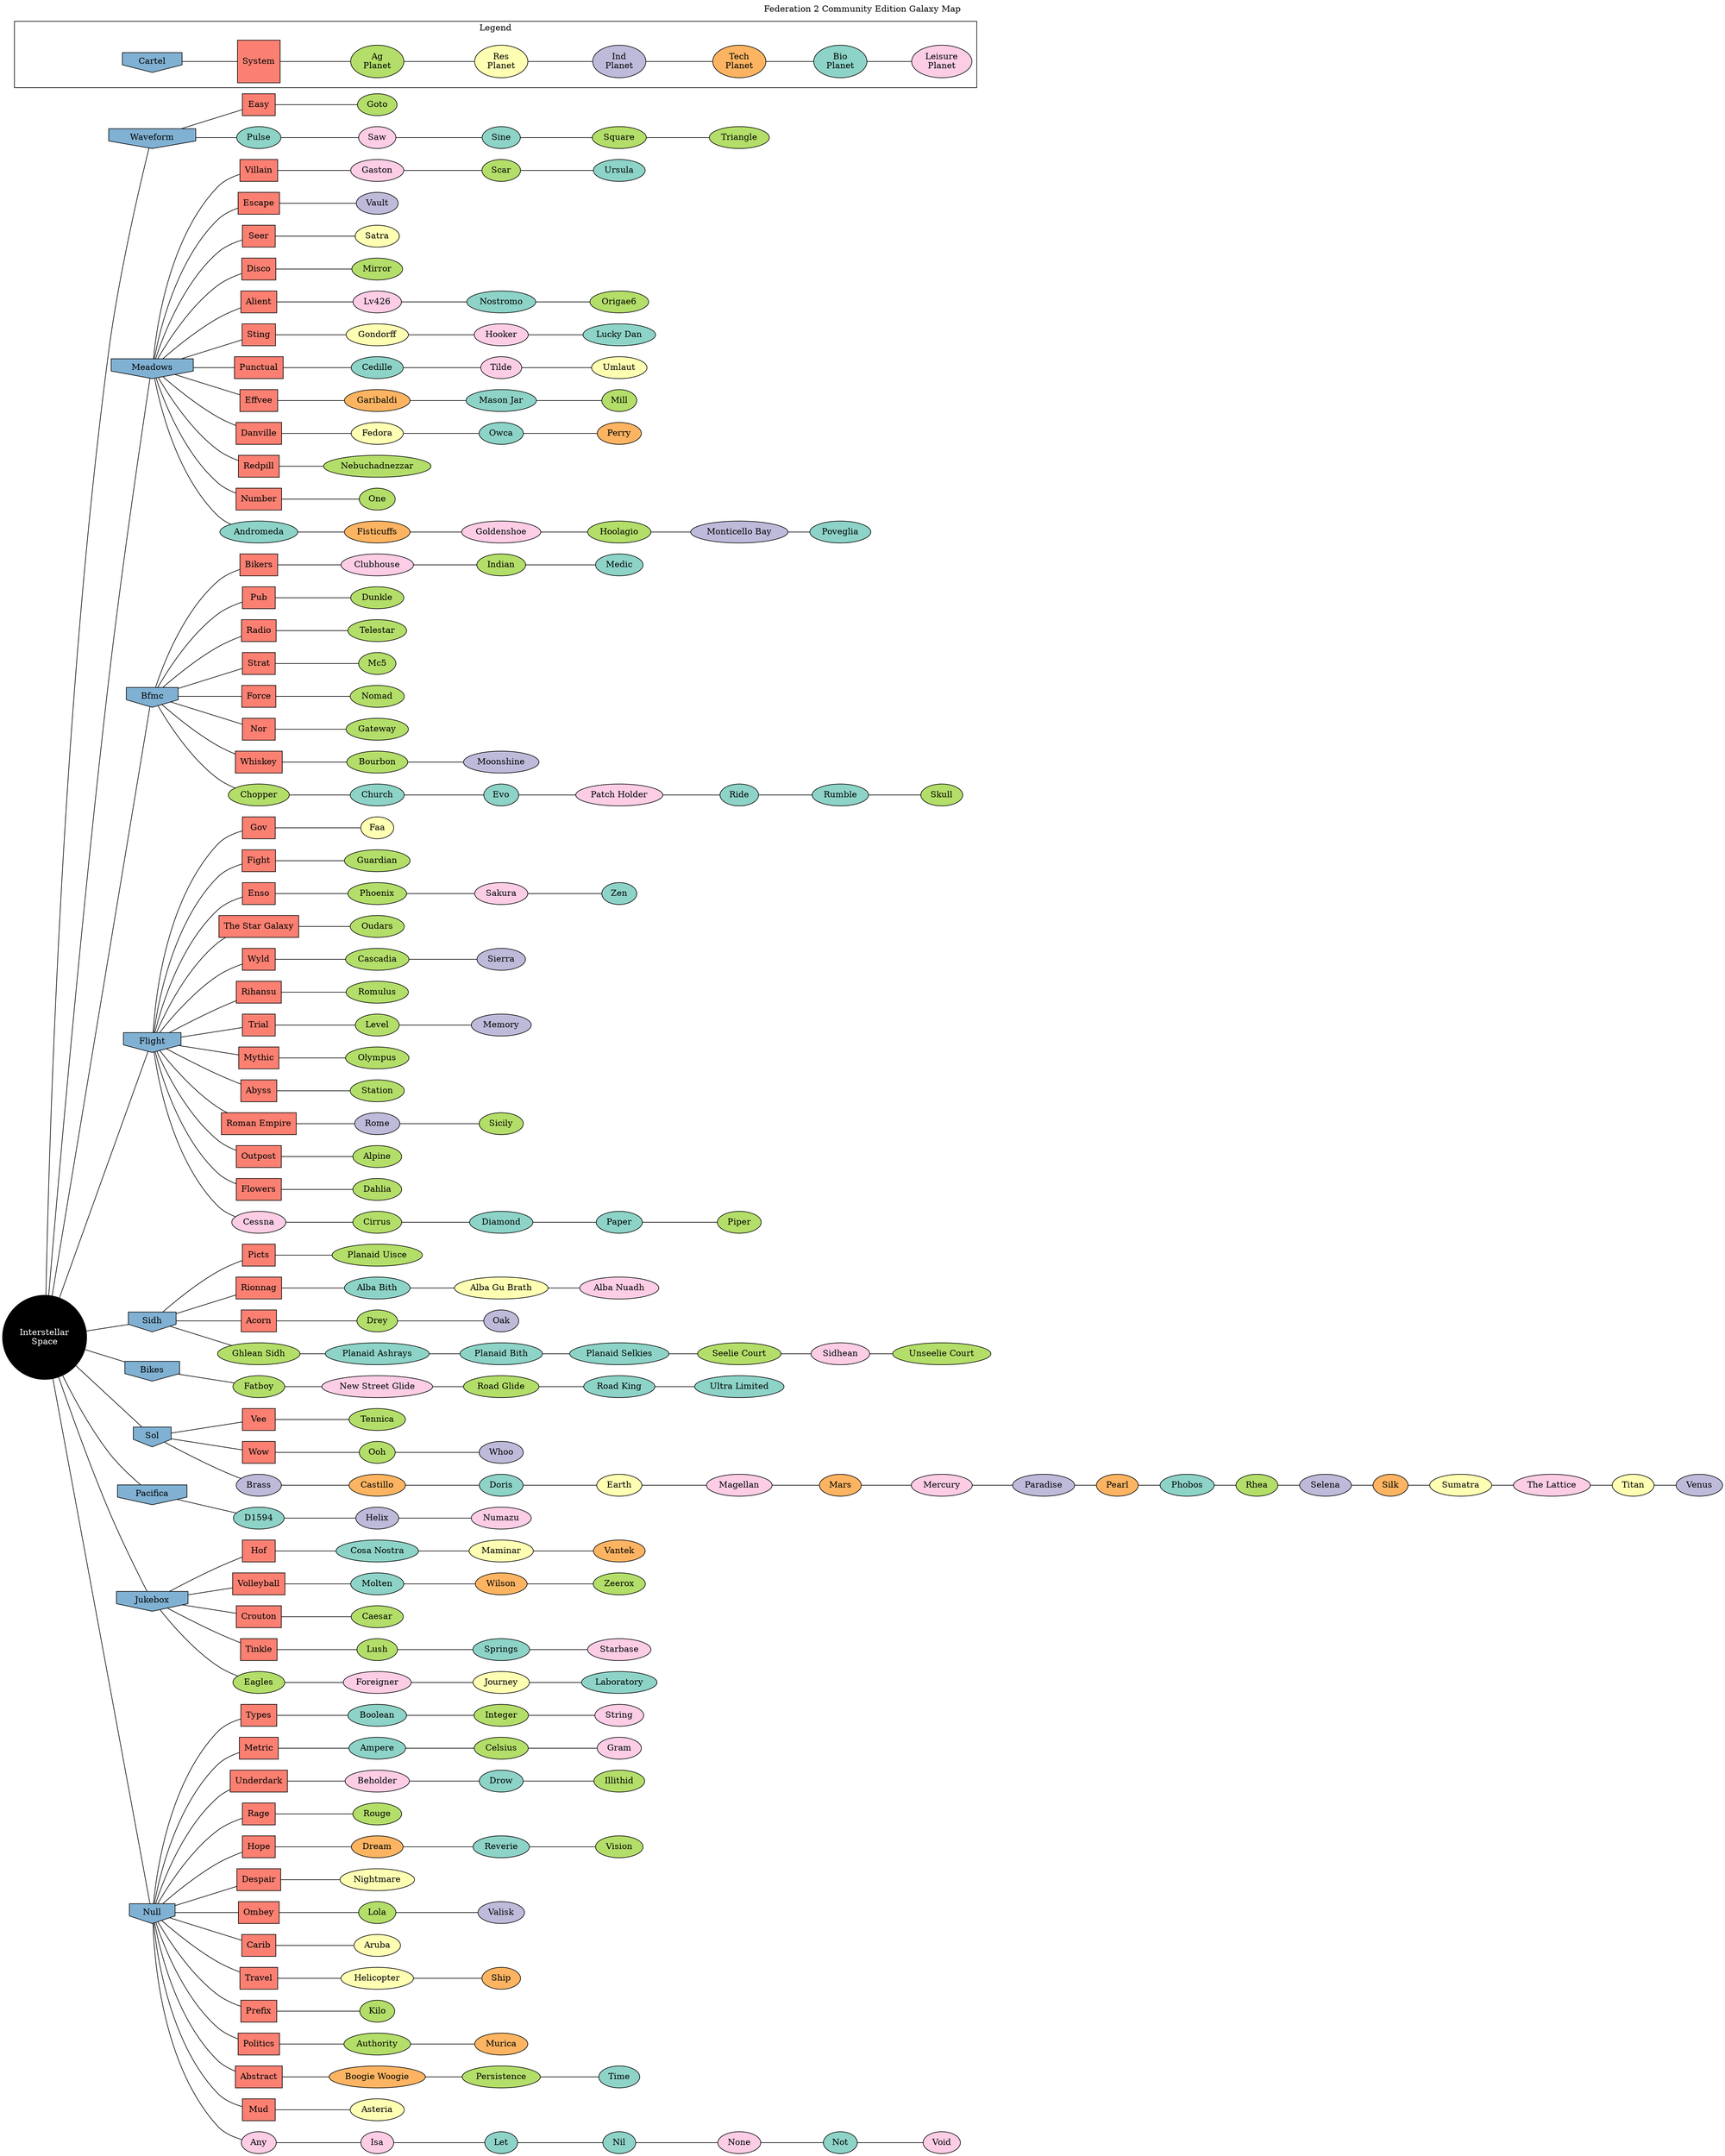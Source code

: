 digraph GALAXY {
	edge [arrowhead=none,arrowtail=none];
	splines = true;
	concentrate = true;
	overlap = false;
	dir = both;
	rankdir = LR;
	sep = .10;
	labelloc = "t";
	label = "Federation 2 Community Edition Galaxy Map";
	mindist = .2;

	isl [label="Interstellar\nSpace",color=black,fillcolor=black,fontcolor=white,style=filled,shape=circle];

	node [color=black,fillcolor= "/set38/5",fontcolor=black,style=filled,shape=invhouse];
	isl -> { "Waveform"; "Meadows"; "Bfmc"; "Flight"; "Sidh"; "Bikes"; "Sol"; "Pacifica"; "Jukebox"; "Null"; }

	node [color=black,fillcolor= "/set38/4", style=filled, shape=box];
	Waveform -> { "Easy"; }
	Meadows -> { "Villain"; "Escape"; "Seer"; "Disco"; "Alient"; "Sting"; "Punctual"; "Effvee"; "Danville"; "Redpill"; "Number"; }
	Bfmc -> { "Bikers"; "Pub"; "Radio"; "Strat"; "Force"; "Nor"; "Whiskey"; }
	Flight -> { "Gov"; "Fight"; "Enso"; "The Star Galaxy"; "Wyld"; "Rihansu"; "Trial"; "Mythic"; "Abyss"; "Roman Empire"; "Outpost"; "Flowers"; }
	Sidh -> { "Picts"; "Rionnag"; "Acorn"; }
	Bikes -> { }
	Sol -> { "Vee"; "Wow"; }
	Pacifica -> { }
	Jukebox -> { "Hof"; "Volleyball"; "Crouton"; "Tinkle"; }
	Null -> { "Types"; "Metric"; "Underdark"; "Rage"; "Hope"; "Despair"; "Ombey"; "Carib"; "Travel"; "Prefix"; "Politics"; "Abstract"; "Mud"; }

	node [color=black, style=filled, shape=ellipse];
	"Pulse" [fillcolor="/set38/1"];
	"Saw" [fillcolor="/set38/8"];
	"Sine" [fillcolor="/set38/1"];
	"Square" [fillcolor="/set38/7"];
	"Triangle" [fillcolor="/set38/7"];
	"Goto" [fillcolor="/set38/7"];
	"Andromeda" [fillcolor="/set38/1"];
	"Fisticuffs" [fillcolor="/set38/6"];
	"Goldenshoe" [fillcolor="/set38/8"];
	"Hoolagio" [fillcolor="/set38/7"];
	"Monticello Bay" [fillcolor="/set38/3"];
	"Poveglia" [fillcolor="/set38/1"];
	"Gaston" [fillcolor="/set38/8"];
	"Scar" [fillcolor="/set38/7"];
	"Ursula" [fillcolor="/set38/1"];
	"Vault" [fillcolor="/set38/3"];
	"Satra" [fillcolor="/set38/2"];
	"Mirror" [fillcolor="/set38/7"];
	"Lv426" [fillcolor="/set38/8"];
	"Nostromo" [fillcolor="/set38/1"];
	"Origae6" [fillcolor="/set38/7"];
	"Gondorff" [fillcolor="/set38/2"];
	"Hooker" [fillcolor="/set38/8"];
	"Lucky Dan" [fillcolor="/set38/1"];
	"Cedille" [fillcolor="/set38/1"];
	"Tilde" [fillcolor="/set38/8"];
	"Umlaut" [fillcolor="/set38/2"];
	"Garibaldi" [fillcolor="/set38/6"];
	"Mason Jar" [fillcolor="/set38/1"];
	"Mill" [fillcolor="/set38/7"];
	"Fedora" [fillcolor="/set38/2"];
	"Owca" [fillcolor="/set38/1"];
	"Perry" [fillcolor="/set38/6"];
	"Nebuchadnezzar" [fillcolor="/set38/7"];
	"One" [fillcolor="/set38/7"];
	"Chopper" [fillcolor="/set38/7"];
	"Church" [fillcolor="/set38/1"];
	"Evo" [fillcolor="/set38/1"];
	"Patch Holder" [fillcolor="/set38/8"];
	"Ride" [fillcolor="/set38/1"];
	"Rumble" [fillcolor="/set38/1"];
	"Skull" [fillcolor="/set38/7"];
	"Clubhouse" [fillcolor="/set38/8"];
	"Indian" [fillcolor="/set38/7"];
	"Medic" [fillcolor="/set38/1"];
	"Dunkle" [fillcolor="/set38/7"];
	"Telestar" [fillcolor="/set38/7"];
	"Mc5" [fillcolor="/set38/7"];
	"Nomad" [fillcolor="/set38/7"];
	"Gateway" [fillcolor="/set38/7"];
	"Bourbon" [fillcolor="/set38/7"];
	"Moonshine" [fillcolor="/set38/3"];
	"Cessna" [fillcolor="/set38/8"];
	"Cirrus" [fillcolor="/set38/7"];
	"Diamond" [fillcolor="/set38/1"];
	"Paper" [fillcolor="/set38/1"];
	"Piper" [fillcolor="/set38/7"];
	"Faa" [fillcolor="/set38/2"];
	"Guardian" [fillcolor="/set38/7"];
	"Phoenix" [fillcolor="/set38/7"];
	"Sakura" [fillcolor="/set38/8"];
	"Zen" [fillcolor="/set38/1"];
	"Oudars" [fillcolor="/set38/7"];
	"Cascadia" [fillcolor="/set38/7"];
	"Sierra" [fillcolor="/set38/3"];
	"Romulus" [fillcolor="/set38/7"];
	"Level" [fillcolor="/set38/7"];
	"Memory" [fillcolor="/set38/3"];
	"Olympus" [fillcolor="/set38/7"];
	"Station" [fillcolor="/set38/7"];
	"Rome" [fillcolor="/set38/3"];
	"Sicily" [fillcolor="/set38/7"];
	"Alpine" [fillcolor="/set38/7"];
	"Dahlia" [fillcolor="/set38/7"];
	"Ghlean Sidh" [fillcolor="/set38/7"];
	"Planaid Ashrays" [fillcolor="/set38/1"];
	"Planaid Bith" [fillcolor="/set38/1"];
	"Planaid Selkies" [fillcolor="/set38/1"];
	"Seelie Court" [fillcolor="/set38/7"];
	"Sidhean" [fillcolor="/set38/8"];
	"Unseelie Court" [fillcolor="/set38/7"];
	"Planaid Uisce" [fillcolor="/set38/7"];
	"Alba Bith" [fillcolor="/set38/1"];
	"Alba Gu Brath" [fillcolor="/set38/2"];
	"Alba Nuadh" [fillcolor="/set38/8"];
	"Drey" [fillcolor="/set38/7"];
	"Oak" [fillcolor="/set38/3"];
	"Fatboy" [fillcolor="/set38/7"];
	"New Street Glide" [fillcolor="/set38/8"];
	"Road Glide" [fillcolor="/set38/7"];
	"Road King" [fillcolor="/set38/1"];
	"Ultra Limited" [fillcolor="/set38/1"];
	"Brass" [fillcolor="/set38/3"];
	"Castillo" [fillcolor="/set38/6"];
	"Doris" [fillcolor="/set38/1"];
	"Earth" [fillcolor="/set38/2"];
	"Magellan" [fillcolor="/set38/8"];
	"Mars" [fillcolor="/set38/6"];
	"Mercury" [fillcolor="/set38/8"];
	"Paradise" [fillcolor="/set38/3"];
	"Pearl" [fillcolor="/set38/6"];
	"Phobos" [fillcolor="/set38/1"];
	"Rhea" [fillcolor="/set38/7"];
	"Selena" [fillcolor="/set38/3"];
	"Silk" [fillcolor="/set38/6"];
	"Sumatra" [fillcolor="/set38/2"];
	"The Lattice" [fillcolor="/set38/8"];
	"Titan" [fillcolor="/set38/2"];
	"Venus" [fillcolor="/set38/3"];
	"Tennica" [fillcolor="/set38/7"];
	"Ooh" [fillcolor="/set38/7"];
	"Whoo" [fillcolor="/set38/3"];
	"D1594" [fillcolor="/set38/1"];
	"Helix" [fillcolor="/set38/3"];
	"Numazu" [fillcolor="/set38/8"];
	"Eagles" [fillcolor="/set38/7"];
	"Foreigner" [fillcolor="/set38/8"];
	"Journey" [fillcolor="/set38/2"];
	"Laboratory" [fillcolor="/set38/1"];
	"Cosa Nostra" [fillcolor="/set38/1"];
	"Maminar" [fillcolor="/set38/2"];
	"Vantek" [fillcolor="/set38/6"];
	"Molten" [fillcolor="/set38/1"];
	"Wilson" [fillcolor="/set38/6"];
	"Zeerox" [fillcolor="/set38/7"];
	"Caesar" [fillcolor="/set38/7"];
	"Lush" [fillcolor="/set38/7"];
	"Springs" [fillcolor="/set38/1"];
	"Starbase" [fillcolor="/set38/8"];
	"Any" [fillcolor="/set38/8"];
	"Isa" [fillcolor="/set38/8"];
	"Let" [fillcolor="/set38/1"];
	"Nil" [fillcolor="/set38/1"];
	"None" [fillcolor="/set38/8"];
	"Not" [fillcolor="/set38/1"];
	"Void" [fillcolor="/set38/8"];
	"Boolean" [fillcolor="/set38/1"];
	"Integer" [fillcolor="/set38/7"];
	"String" [fillcolor="/set38/8"];
	"Ampere" [fillcolor="/set38/1"];
	"Celsius" [fillcolor="/set38/7"];
	"Gram" [fillcolor="/set38/8"];
	"Beholder" [fillcolor="/set38/8"];
	"Drow" [fillcolor="/set38/1"];
	"Illithid" [fillcolor="/set38/7"];
	"Rouge" [fillcolor="/set38/7"];
	"Dream" [fillcolor="/set38/6"];
	"Reverie" [fillcolor="/set38/1"];
	"Vision" [fillcolor="/set38/7"];
	"Nightmare" [fillcolor="/set38/2"];
	"Lola" [fillcolor="/set38/7"];
	"Valisk" [fillcolor="/set38/3"];
	"Aruba" [fillcolor="/set38/2"];
	"Helicopter" [fillcolor="/set38/2"];
	"Ship" [fillcolor="/set38/6"];
	"Kilo" [fillcolor="/set38/7"];
	"Authority" [fillcolor="/set38/7"];
	"Murica" [fillcolor="/set38/6"];
	"Boogie Woogie" [fillcolor="/set38/6"];
	"Persistence" [fillcolor="/set38/7"];
	"Time" [fillcolor="/set38/1"];
	"Asteria" [fillcolor="/set38/2"];


	"Waveform" -> "Pulse" -> "Saw" -> "Sine" -> "Square" -> "Triangle";
	"Easy" -> "Goto";
	"Meadows" -> "Andromeda" -> "Fisticuffs" -> "Goldenshoe" -> "Hoolagio" -> "Monticello Bay" -> "Poveglia";
	"Villain" -> "Gaston" -> "Scar" -> "Ursula";
	"Escape" -> "Vault";
	"Seer" -> "Satra";
	"Disco" -> "Mirror";
	"Alient" -> "Lv426" -> "Nostromo" -> "Origae6";
	"Sting" -> "Gondorff" -> "Hooker" -> "Lucky Dan";
	"Punctual" -> "Cedille" -> "Tilde" -> "Umlaut";
	"Effvee" -> "Garibaldi" -> "Mason Jar" -> "Mill";
	"Danville" -> "Fedora" -> "Owca" -> "Perry";
	"Redpill" -> "Nebuchadnezzar";
	"Number" -> "One";
	"Bfmc" -> "Chopper" -> "Church" -> "Evo" -> "Patch Holder" -> "Ride" -> "Rumble" -> "Skull";
	"Bikers" -> "Clubhouse" -> "Indian" -> "Medic";
	"Pub" -> "Dunkle";
	"Radio" -> "Telestar";
	"Strat" -> "Mc5";
	"Force" -> "Nomad";
	"Nor" -> "Gateway";
	"Whiskey" -> "Bourbon" -> "Moonshine";
	"Flight" -> "Cessna" -> "Cirrus" -> "Diamond" -> "Paper" -> "Piper";
	"Gov" -> "Faa";
	"Fight" -> "Guardian";
	"Enso" -> "Phoenix" -> "Sakura" -> "Zen";
	"The Star Galaxy" -> "Oudars";
	"Wyld" -> "Cascadia" -> "Sierra";
	"Rihansu" -> "Romulus";
	"Trial" -> "Level" -> "Memory";
	"Mythic" -> "Olympus";
	"Abyss" -> "Station";
	"Roman Empire" -> "Rome" -> "Sicily";
	"Outpost" -> "Alpine";
	"Flowers" -> "Dahlia";
	"Sidh" -> "Ghlean Sidh" -> "Planaid Ashrays" -> "Planaid Bith" -> "Planaid Selkies" -> "Seelie Court" -> "Sidhean" -> "Unseelie Court";
	"Picts" -> "Planaid Uisce";
	"Rionnag" -> "Alba Bith" -> "Alba Gu Brath" -> "Alba Nuadh";
	"Acorn" -> "Drey" -> "Oak";
	"Bikes" -> "Fatboy" -> "New Street Glide" -> "Road Glide" -> "Road King" -> "Ultra Limited";
	"Sol" -> "Brass" -> "Castillo" -> "Doris" -> "Earth" -> "Magellan" -> "Mars" -> "Mercury" -> "Paradise" -> "Pearl" -> "Phobos" -> "Rhea" -> "Selena" -> "Silk" -> "Sumatra" -> "The Lattice" -> "Titan" -> "Venus";
	"Vee" -> "Tennica";
	"Wow" -> "Ooh" -> "Whoo";
	"Pacifica" -> "D1594" -> "Helix" -> "Numazu";
	"Jukebox" -> "Eagles" -> "Foreigner" -> "Journey" -> "Laboratory";
	"Hof" -> "Cosa Nostra" -> "Maminar" -> "Vantek";
	"Volleyball" -> "Molten" -> "Wilson" -> "Zeerox";
	"Crouton" -> "Caesar";
	"Tinkle" -> "Lush" -> "Springs" -> "Starbase";
	"Null" -> "Any" -> "Isa" -> "Let" -> "Nil" -> "None" -> "Not" -> "Void";
	"Types" -> "Boolean" -> "Integer" -> "String";
	"Metric" -> "Ampere" -> "Celsius" -> "Gram";
	"Underdark" -> "Beholder" -> "Drow" -> "Illithid";
	"Rage" -> "Rouge";
	"Hope" -> "Dream" -> "Reverie" -> "Vision";
	"Despair" -> "Nightmare";
	"Ombey" -> "Lola" -> "Valisk";
	"Carib" -> "Aruba";
	"Travel" -> "Helicopter" -> "Ship";
	"Prefix" -> "Kilo";
	"Politics" -> "Authority" -> "Murica";
	"Abstract" -> "Boogie Woogie" -> "Persistence" -> "Time";
	"Mud" -> "Asteria";

	subgraph cluster_legend {
		rankdir = LR;
		label = Legend;
		node [color=black,fontcolor=black];
		start [label="Empty",style=invis];
		c [label="Cartel",fillcolor= "/set38/5",shape=invhouse];
		s [label="System",fillcolor= "/set38/4",shape=square];
		ap [label="Ag\nPlanet",fillcolor= "/set38/7",shape=ellipse];
		bp [label="Bio\nPlanet",fillcolor= "/set38/1",shape=ellipse];
		rp [label="Res\nPlanet",fillcolor= "/set38/2",shape=ellipse];
		ip [label="Ind\nPlanet",fillcolor= "/set38/3",shape=ellipse];
		tp [label="Tech\nPlanet",fillcolor= "/set38/6",shape=ellipse];
		lp [label="Leisure\nPlanet",fillcolor= "/set38/8",shape=ellipse];
		start -> c [style=invis]c -> s -> ap -> rp -> ip -> tp -> bp -> lp	}
}
